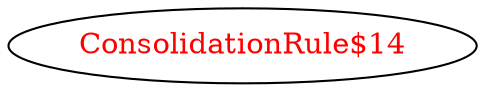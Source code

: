 digraph dependencyGraph {
 concentrate=true;
 ranksep="2.0";
 rankdir="LR"; 
 splines="ortho";
"ConsolidationRule$14" [fontcolor="red"];
}